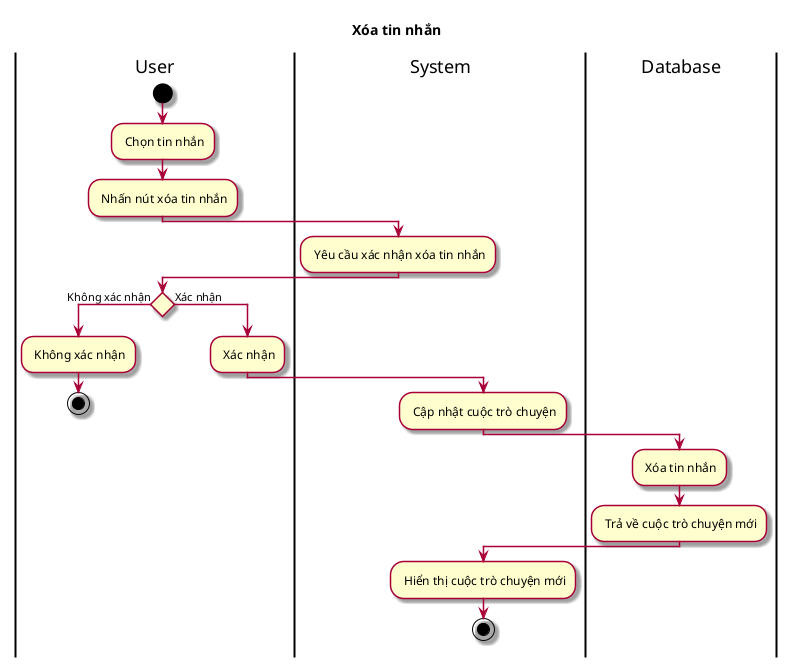 @startuml ActXoaTinNhan

skin rose
title Xóa tin nhắn

|User|
start 
: Chọn tin nhắn;
: Nhấn nút xóa tin nhắn;
|System|
: Yêu cầu xác nhận xóa tin nhắn;
|User|
if () then (Không xác nhận)
: Không xác nhận;
stop
else (Xác nhận)
: Xác nhận;
|System|
: Cập nhật cuộc trò chuyện;
|Database|
: Xóa tin nhắn;
: Trả về cuộc trò chuyện mới;
|System|
: Hiển thị cuộc trò chuyện mới;
stop
@enduml
```